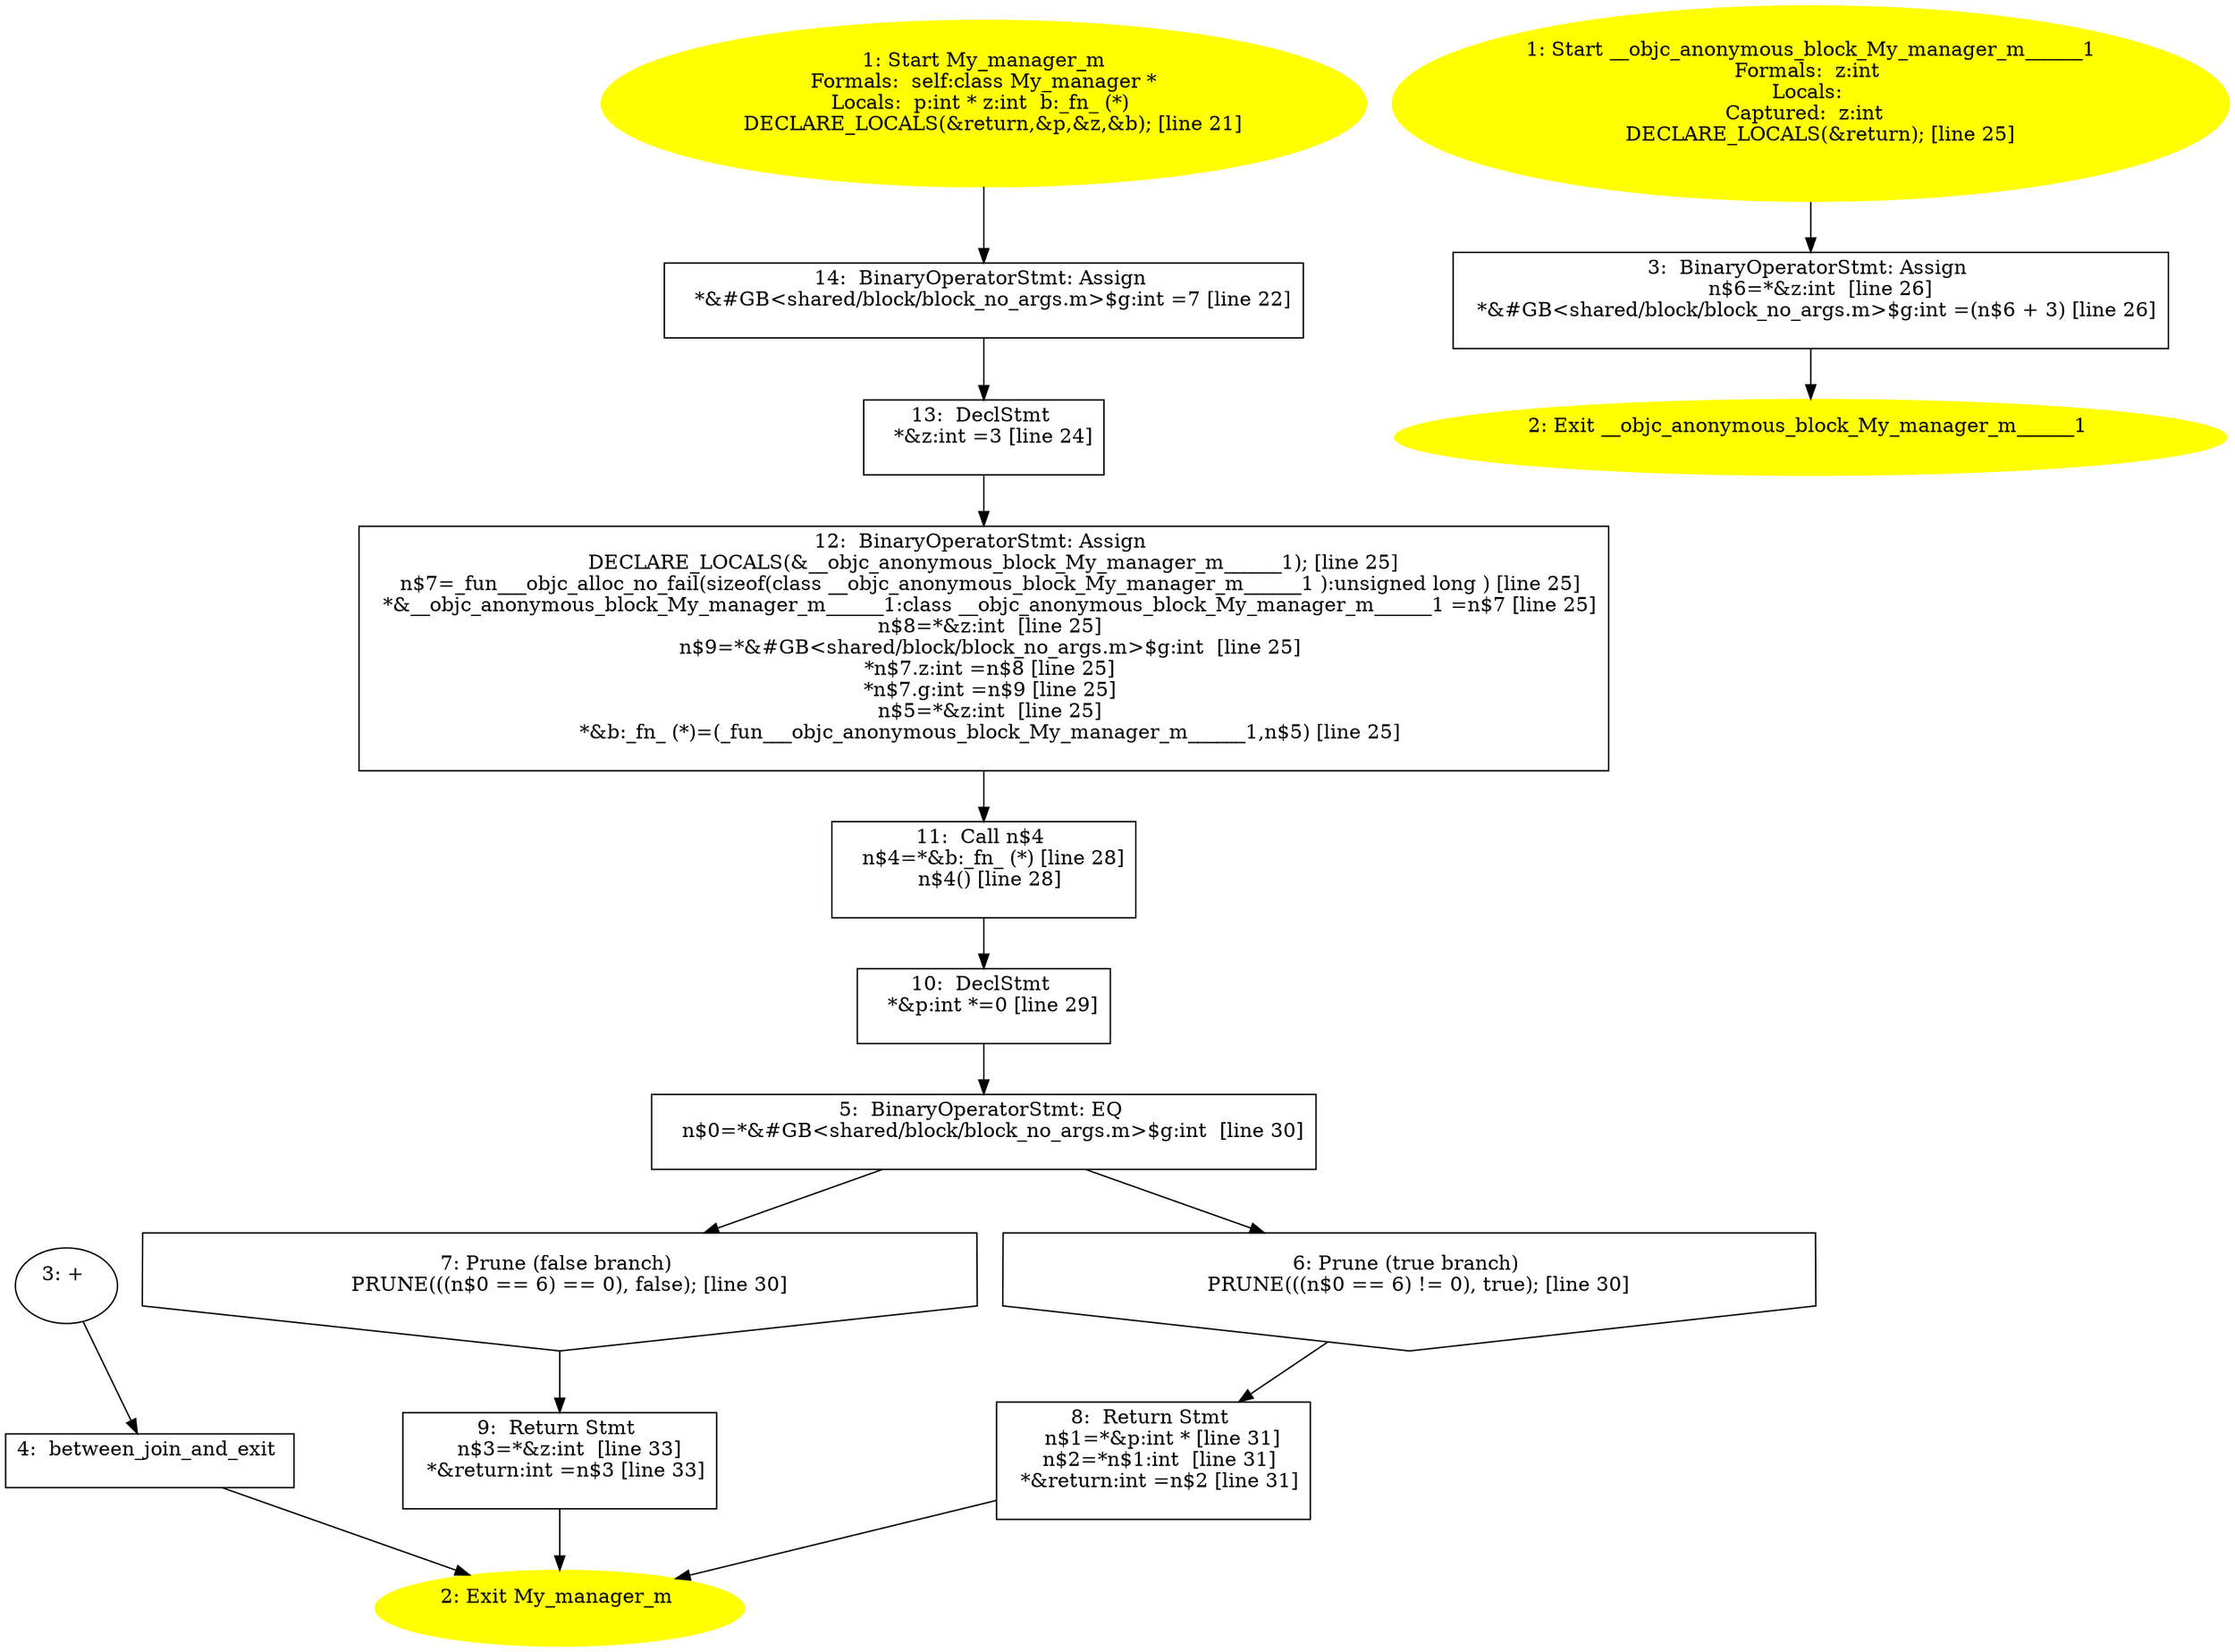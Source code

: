 /* @generated */
digraph iCFG {
"My_manager_minstance.ec3b234dca60e6a1d3cb3362178416b6_14" [label="14:  BinaryOperatorStmt: Assign \n   *&#GB<shared/block/block_no_args.m>$g:int =7 [line 22]\n " shape="box"]
	

	 "My_manager_minstance.ec3b234dca60e6a1d3cb3362178416b6_14" -> "My_manager_minstance.ec3b234dca60e6a1d3cb3362178416b6_13" ;
"My_manager_minstance.ec3b234dca60e6a1d3cb3362178416b6_13" [label="13:  DeclStmt \n   *&z:int =3 [line 24]\n " shape="box"]
	

	 "My_manager_minstance.ec3b234dca60e6a1d3cb3362178416b6_13" -> "My_manager_minstance.ec3b234dca60e6a1d3cb3362178416b6_12" ;
"My_manager_minstance.ec3b234dca60e6a1d3cb3362178416b6_12" [label="12:  BinaryOperatorStmt: Assign \n   DECLARE_LOCALS(&__objc_anonymous_block_My_manager_m______1); [line 25]\n  n$7=_fun___objc_alloc_no_fail(sizeof(class __objc_anonymous_block_My_manager_m______1 ):unsigned long ) [line 25]\n  *&__objc_anonymous_block_My_manager_m______1:class __objc_anonymous_block_My_manager_m______1 =n$7 [line 25]\n  n$8=*&z:int  [line 25]\n  n$9=*&#GB<shared/block/block_no_args.m>$g:int  [line 25]\n  *n$7.z:int =n$8 [line 25]\n  *n$7.g:int =n$9 [line 25]\n  n$5=*&z:int  [line 25]\n  *&b:_fn_ (*)=(_fun___objc_anonymous_block_My_manager_m______1,n$5) [line 25]\n " shape="box"]
	

	 "My_manager_minstance.ec3b234dca60e6a1d3cb3362178416b6_12" -> "My_manager_minstance.ec3b234dca60e6a1d3cb3362178416b6_11" ;
"My_manager_minstance.ec3b234dca60e6a1d3cb3362178416b6_11" [label="11:  Call n$4 \n   n$4=*&b:_fn_ (*) [line 28]\n  n$4() [line 28]\n " shape="box"]
	

	 "My_manager_minstance.ec3b234dca60e6a1d3cb3362178416b6_11" -> "My_manager_minstance.ec3b234dca60e6a1d3cb3362178416b6_10" ;
"My_manager_minstance.ec3b234dca60e6a1d3cb3362178416b6_10" [label="10:  DeclStmt \n   *&p:int *=0 [line 29]\n " shape="box"]
	

	 "My_manager_minstance.ec3b234dca60e6a1d3cb3362178416b6_10" -> "My_manager_minstance.ec3b234dca60e6a1d3cb3362178416b6_5" ;
"My_manager_minstance.ec3b234dca60e6a1d3cb3362178416b6_9" [label="9:  Return Stmt \n   n$3=*&z:int  [line 33]\n  *&return:int =n$3 [line 33]\n " shape="box"]
	

	 "My_manager_minstance.ec3b234dca60e6a1d3cb3362178416b6_9" -> "My_manager_minstance.ec3b234dca60e6a1d3cb3362178416b6_2" ;
"My_manager_minstance.ec3b234dca60e6a1d3cb3362178416b6_8" [label="8:  Return Stmt \n   n$1=*&p:int * [line 31]\n  n$2=*n$1:int  [line 31]\n  *&return:int =n$2 [line 31]\n " shape="box"]
	

	 "My_manager_minstance.ec3b234dca60e6a1d3cb3362178416b6_8" -> "My_manager_minstance.ec3b234dca60e6a1d3cb3362178416b6_2" ;
"My_manager_minstance.ec3b234dca60e6a1d3cb3362178416b6_7" [label="7: Prune (false branch) \n   PRUNE(((n$0 == 6) == 0), false); [line 30]\n " shape="invhouse"]
	

	 "My_manager_minstance.ec3b234dca60e6a1d3cb3362178416b6_7" -> "My_manager_minstance.ec3b234dca60e6a1d3cb3362178416b6_9" ;
"My_manager_minstance.ec3b234dca60e6a1d3cb3362178416b6_6" [label="6: Prune (true branch) \n   PRUNE(((n$0 == 6) != 0), true); [line 30]\n " shape="invhouse"]
	

	 "My_manager_minstance.ec3b234dca60e6a1d3cb3362178416b6_6" -> "My_manager_minstance.ec3b234dca60e6a1d3cb3362178416b6_8" ;
"My_manager_minstance.ec3b234dca60e6a1d3cb3362178416b6_5" [label="5:  BinaryOperatorStmt: EQ \n   n$0=*&#GB<shared/block/block_no_args.m>$g:int  [line 30]\n " shape="box"]
	

	 "My_manager_minstance.ec3b234dca60e6a1d3cb3362178416b6_5" -> "My_manager_minstance.ec3b234dca60e6a1d3cb3362178416b6_6" ;
	 "My_manager_minstance.ec3b234dca60e6a1d3cb3362178416b6_5" -> "My_manager_minstance.ec3b234dca60e6a1d3cb3362178416b6_7" ;
"My_manager_minstance.ec3b234dca60e6a1d3cb3362178416b6_4" [label="4:  between_join_and_exit \n  " shape="box"]
	

	 "My_manager_minstance.ec3b234dca60e6a1d3cb3362178416b6_4" -> "My_manager_minstance.ec3b234dca60e6a1d3cb3362178416b6_2" ;
"My_manager_minstance.ec3b234dca60e6a1d3cb3362178416b6_3" [label="3: + \n  " ]
	

	 "My_manager_minstance.ec3b234dca60e6a1d3cb3362178416b6_3" -> "My_manager_minstance.ec3b234dca60e6a1d3cb3362178416b6_4" ;
"My_manager_minstance.ec3b234dca60e6a1d3cb3362178416b6_2" [label="2: Exit My_manager_m \n  " color=yellow style=filled]
	

"My_manager_minstance.ec3b234dca60e6a1d3cb3362178416b6_1" [label="1: Start My_manager_m\nFormals:  self:class My_manager *\nLocals:  p:int * z:int  b:_fn_ (*) \n   DECLARE_LOCALS(&return,&p,&z,&b); [line 21]\n " color=yellow style=filled]
	

	 "My_manager_minstance.ec3b234dca60e6a1d3cb3362178416b6_1" -> "My_manager_minstance.ec3b234dca60e6a1d3cb3362178416b6_14" ;
"__objc_anonymous_block_My_manager_m______1.3cc413211d47d071e2197fcf824430cb_3" [label="3:  BinaryOperatorStmt: Assign \n   n$6=*&z:int  [line 26]\n  *&#GB<shared/block/block_no_args.m>$g:int =(n$6 + 3) [line 26]\n " shape="box"]
	

	 "__objc_anonymous_block_My_manager_m______1.3cc413211d47d071e2197fcf824430cb_3" -> "__objc_anonymous_block_My_manager_m______1.3cc413211d47d071e2197fcf824430cb_2" ;
"__objc_anonymous_block_My_manager_m______1.3cc413211d47d071e2197fcf824430cb_2" [label="2: Exit __objc_anonymous_block_My_manager_m______1 \n  " color=yellow style=filled]
	

"__objc_anonymous_block_My_manager_m______1.3cc413211d47d071e2197fcf824430cb_1" [label="1: Start __objc_anonymous_block_My_manager_m______1\nFormals:  z:int \nLocals: \nCaptured:  z:int  \n   DECLARE_LOCALS(&return); [line 25]\n " color=yellow style=filled]
	

	 "__objc_anonymous_block_My_manager_m______1.3cc413211d47d071e2197fcf824430cb_1" -> "__objc_anonymous_block_My_manager_m______1.3cc413211d47d071e2197fcf824430cb_3" ;
}
